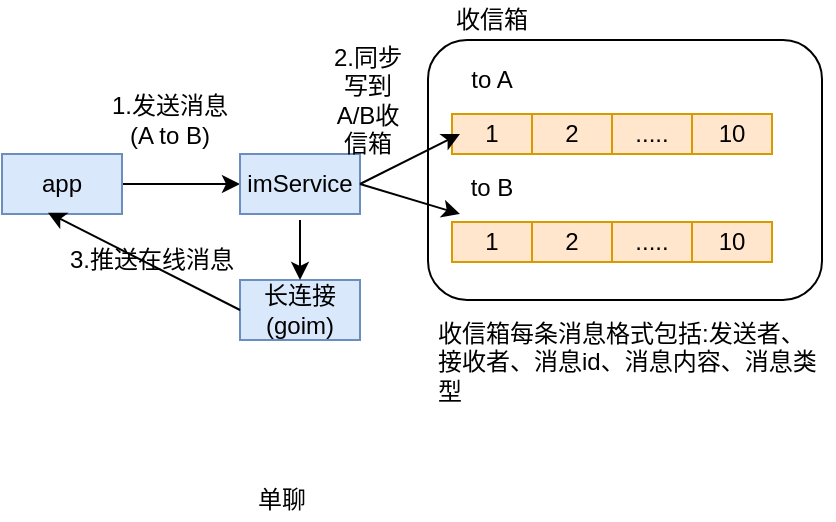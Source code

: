 <mxfile version="12.6.2" type="github"><diagram id="KFPWuCin9HiiDJ0GUUOY" name="Page-1"><mxGraphModel dx="773" dy="378" grid="1" gridSize="10" guides="1" tooltips="1" connect="1" arrows="1" fold="1" page="1" pageScale="1" pageWidth="827" pageHeight="1169" math="0" shadow="0"><root><mxCell id="0"/><mxCell id="1" parent="0"/><mxCell id="gE9azoA6skdPwoxY1DG7-41" value="" style="rounded=1;whiteSpace=wrap;html=1;" parent="1" vertex="1"><mxGeometry x="353" y="70" width="197" height="130" as="geometry"/></mxCell><mxCell id="gE9azoA6skdPwoxY1DG7-20" value="1" style="rounded=0;whiteSpace=wrap;html=1;fillColor=#ffe6cc;strokeColor=#d79b00;" parent="1" vertex="1"><mxGeometry x="365" y="107" width="40" height="20" as="geometry"/></mxCell><mxCell id="gE9azoA6skdPwoxY1DG7-21" value="2" style="rounded=0;whiteSpace=wrap;html=1;fillColor=#ffe6cc;strokeColor=#d79b00;" parent="1" vertex="1"><mxGeometry x="405" y="107" width="40" height="20" as="geometry"/></mxCell><mxCell id="gE9azoA6skdPwoxY1DG7-22" value="....." style="rounded=0;whiteSpace=wrap;html=1;fillColor=#ffe6cc;strokeColor=#d79b00;" parent="1" vertex="1"><mxGeometry x="445" y="107" width="40" height="20" as="geometry"/></mxCell><mxCell id="gE9azoA6skdPwoxY1DG7-23" value="10" style="rounded=0;whiteSpace=wrap;html=1;fillColor=#ffe6cc;strokeColor=#d79b00;" parent="1" vertex="1"><mxGeometry x="485" y="107" width="40" height="20" as="geometry"/></mxCell><mxCell id="gE9azoA6skdPwoxY1DG7-24" value="to A" style="text;html=1;strokeColor=none;fillColor=none;align=center;verticalAlign=middle;whiteSpace=wrap;rounded=0;" parent="1" vertex="1"><mxGeometry x="365" y="80" width="40" height="20" as="geometry"/></mxCell><mxCell id="gE9azoA6skdPwoxY1DG7-25" value="1" style="rounded=0;whiteSpace=wrap;html=1;fillColor=#ffe6cc;strokeColor=#d79b00;" parent="1" vertex="1"><mxGeometry x="365" y="161" width="40" height="20" as="geometry"/></mxCell><mxCell id="gE9azoA6skdPwoxY1DG7-26" value="2" style="rounded=0;whiteSpace=wrap;html=1;fillColor=#ffe6cc;strokeColor=#d79b00;" parent="1" vertex="1"><mxGeometry x="405" y="161" width="40" height="20" as="geometry"/></mxCell><mxCell id="gE9azoA6skdPwoxY1DG7-27" value="....." style="rounded=0;whiteSpace=wrap;html=1;fillColor=#ffe6cc;strokeColor=#d79b00;" parent="1" vertex="1"><mxGeometry x="445" y="161" width="40" height="20" as="geometry"/></mxCell><mxCell id="gE9azoA6skdPwoxY1DG7-28" value="10" style="rounded=0;whiteSpace=wrap;html=1;fillColor=#ffe6cc;strokeColor=#d79b00;" parent="1" vertex="1"><mxGeometry x="485" y="161" width="40" height="20" as="geometry"/></mxCell><mxCell id="gE9azoA6skdPwoxY1DG7-29" value="to B" style="text;html=1;strokeColor=none;fillColor=none;align=center;verticalAlign=middle;whiteSpace=wrap;rounded=0;" parent="1" vertex="1"><mxGeometry x="365" y="134" width="40" height="20" as="geometry"/></mxCell><mxCell id="gE9azoA6skdPwoxY1DG7-31" value="" style="endArrow=classic;html=1;entryX=0;entryY=0.5;entryDx=0;entryDy=0;exitX=1;exitY=0.5;exitDx=0;exitDy=0;" parent="1" target="gE9azoA6skdPwoxY1DG7-32" edge="1" source="SYR6ER-FyRXLgFGATj0b-1"><mxGeometry width="50" height="50" relative="1" as="geometry"><mxPoint x="259" y="144" as="sourcePoint"/><mxPoint x="210" y="144" as="targetPoint"/></mxGeometry></mxCell><mxCell id="gE9azoA6skdPwoxY1DG7-32" value="imService" style="rounded=0;whiteSpace=wrap;html=1;fillColor=#dae8fc;strokeColor=#6c8ebf;" parent="1" vertex="1"><mxGeometry x="259" y="127" width="60" height="30" as="geometry"/></mxCell><mxCell id="gE9azoA6skdPwoxY1DG7-33" value="" style="endArrow=classic;html=1;exitX=1;exitY=0.5;exitDx=0;exitDy=0;" parent="1" source="gE9azoA6skdPwoxY1DG7-32" edge="1"><mxGeometry width="50" height="50" relative="1" as="geometry"><mxPoint x="59" y="277" as="sourcePoint"/><mxPoint x="369" y="117" as="targetPoint"/></mxGeometry></mxCell><mxCell id="gE9azoA6skdPwoxY1DG7-34" value="" style="endArrow=classic;html=1;exitX=1;exitY=0.5;exitDx=0;exitDy=0;" parent="1" source="gE9azoA6skdPwoxY1DG7-32" edge="1"><mxGeometry width="50" height="50" relative="1" as="geometry"><mxPoint x="329" y="152" as="sourcePoint"/><mxPoint x="369" y="157" as="targetPoint"/></mxGeometry></mxCell><mxCell id="gE9azoA6skdPwoxY1DG7-35" value="收信箱每条消息格式包括:发送者、接收者、消息id、消息内容、消息类型" style="text;html=1;strokeColor=none;fillColor=none;spacing=5;spacingTop=-20;whiteSpace=wrap;overflow=hidden;rounded=0;" parent="1" vertex="1"><mxGeometry x="353" y="220" width="203" height="60" as="geometry"/></mxCell><mxCell id="gE9azoA6skdPwoxY1DG7-36" value="长连接(goim)" style="rounded=0;whiteSpace=wrap;html=1;fillColor=#dae8fc;strokeColor=#6c8ebf;" parent="1" vertex="1"><mxGeometry x="259" y="190" width="60" height="30" as="geometry"/></mxCell><mxCell id="gE9azoA6skdPwoxY1DG7-38" value="3.推送在线消息" style="text;html=1;strokeColor=none;fillColor=none;align=center;verticalAlign=middle;whiteSpace=wrap;rounded=0;" parent="1" vertex="1"><mxGeometry x="170" y="170" width="90" height="20" as="geometry"/></mxCell><mxCell id="gE9azoA6skdPwoxY1DG7-40" value="" style="endArrow=classic;html=1;entryX=0.5;entryY=0;entryDx=0;entryDy=0;" parent="1" target="gE9azoA6skdPwoxY1DG7-36" edge="1"><mxGeometry width="50" height="50" relative="1" as="geometry"><mxPoint x="289" y="160" as="sourcePoint"/><mxPoint x="289" y="180" as="targetPoint"/></mxGeometry></mxCell><mxCell id="gE9azoA6skdPwoxY1DG7-42" value="收信箱" style="text;html=1;strokeColor=none;fillColor=none;align=center;verticalAlign=middle;whiteSpace=wrap;rounded=0;" parent="1" vertex="1"><mxGeometry x="365" y="50" width="40" height="20" as="geometry"/></mxCell><mxCell id="ED0b56UACd6ZC04ttCAx-7" value="1.发送消息(A to B)" style="text;html=1;strokeColor=none;fillColor=none;align=center;verticalAlign=middle;whiteSpace=wrap;rounded=0;" parent="1" vertex="1"><mxGeometry x="189" y="100" width="70" height="20" as="geometry"/></mxCell><mxCell id="ED0b56UACd6ZC04ttCAx-9" value="2.同步写到A/B收信箱" style="text;html=1;strokeColor=none;fillColor=none;align=center;verticalAlign=middle;whiteSpace=wrap;rounded=0;" parent="1" vertex="1"><mxGeometry x="303" y="90" width="40" height="20" as="geometry"/></mxCell><mxCell id="Upl8T0m8wmaK913Lbgg_-1" value="单聊" style="text;html=1;strokeColor=none;fillColor=none;align=center;verticalAlign=middle;whiteSpace=wrap;rounded=0;" parent="1" vertex="1"><mxGeometry x="260" y="290" width="40" height="20" as="geometry"/></mxCell><mxCell id="SYR6ER-FyRXLgFGATj0b-1" value="app" style="rounded=0;whiteSpace=wrap;html=1;fillColor=#dae8fc;strokeColor=#6c8ebf;" vertex="1" parent="1"><mxGeometry x="140" y="127" width="60" height="30" as="geometry"/></mxCell><mxCell id="SYR6ER-FyRXLgFGATj0b-5" value="" style="endArrow=classic;html=1;exitX=0;exitY=0.5;exitDx=0;exitDy=0;entryX=0.383;entryY=0.978;entryDx=0;entryDy=0;entryPerimeter=0;" edge="1" parent="1" source="gE9azoA6skdPwoxY1DG7-36" target="SYR6ER-FyRXLgFGATj0b-1"><mxGeometry width="50" height="50" relative="1" as="geometry"><mxPoint x="230" y="200" as="sourcePoint"/><mxPoint x="130" y="220" as="targetPoint"/></mxGeometry></mxCell></root></mxGraphModel></diagram></mxfile>